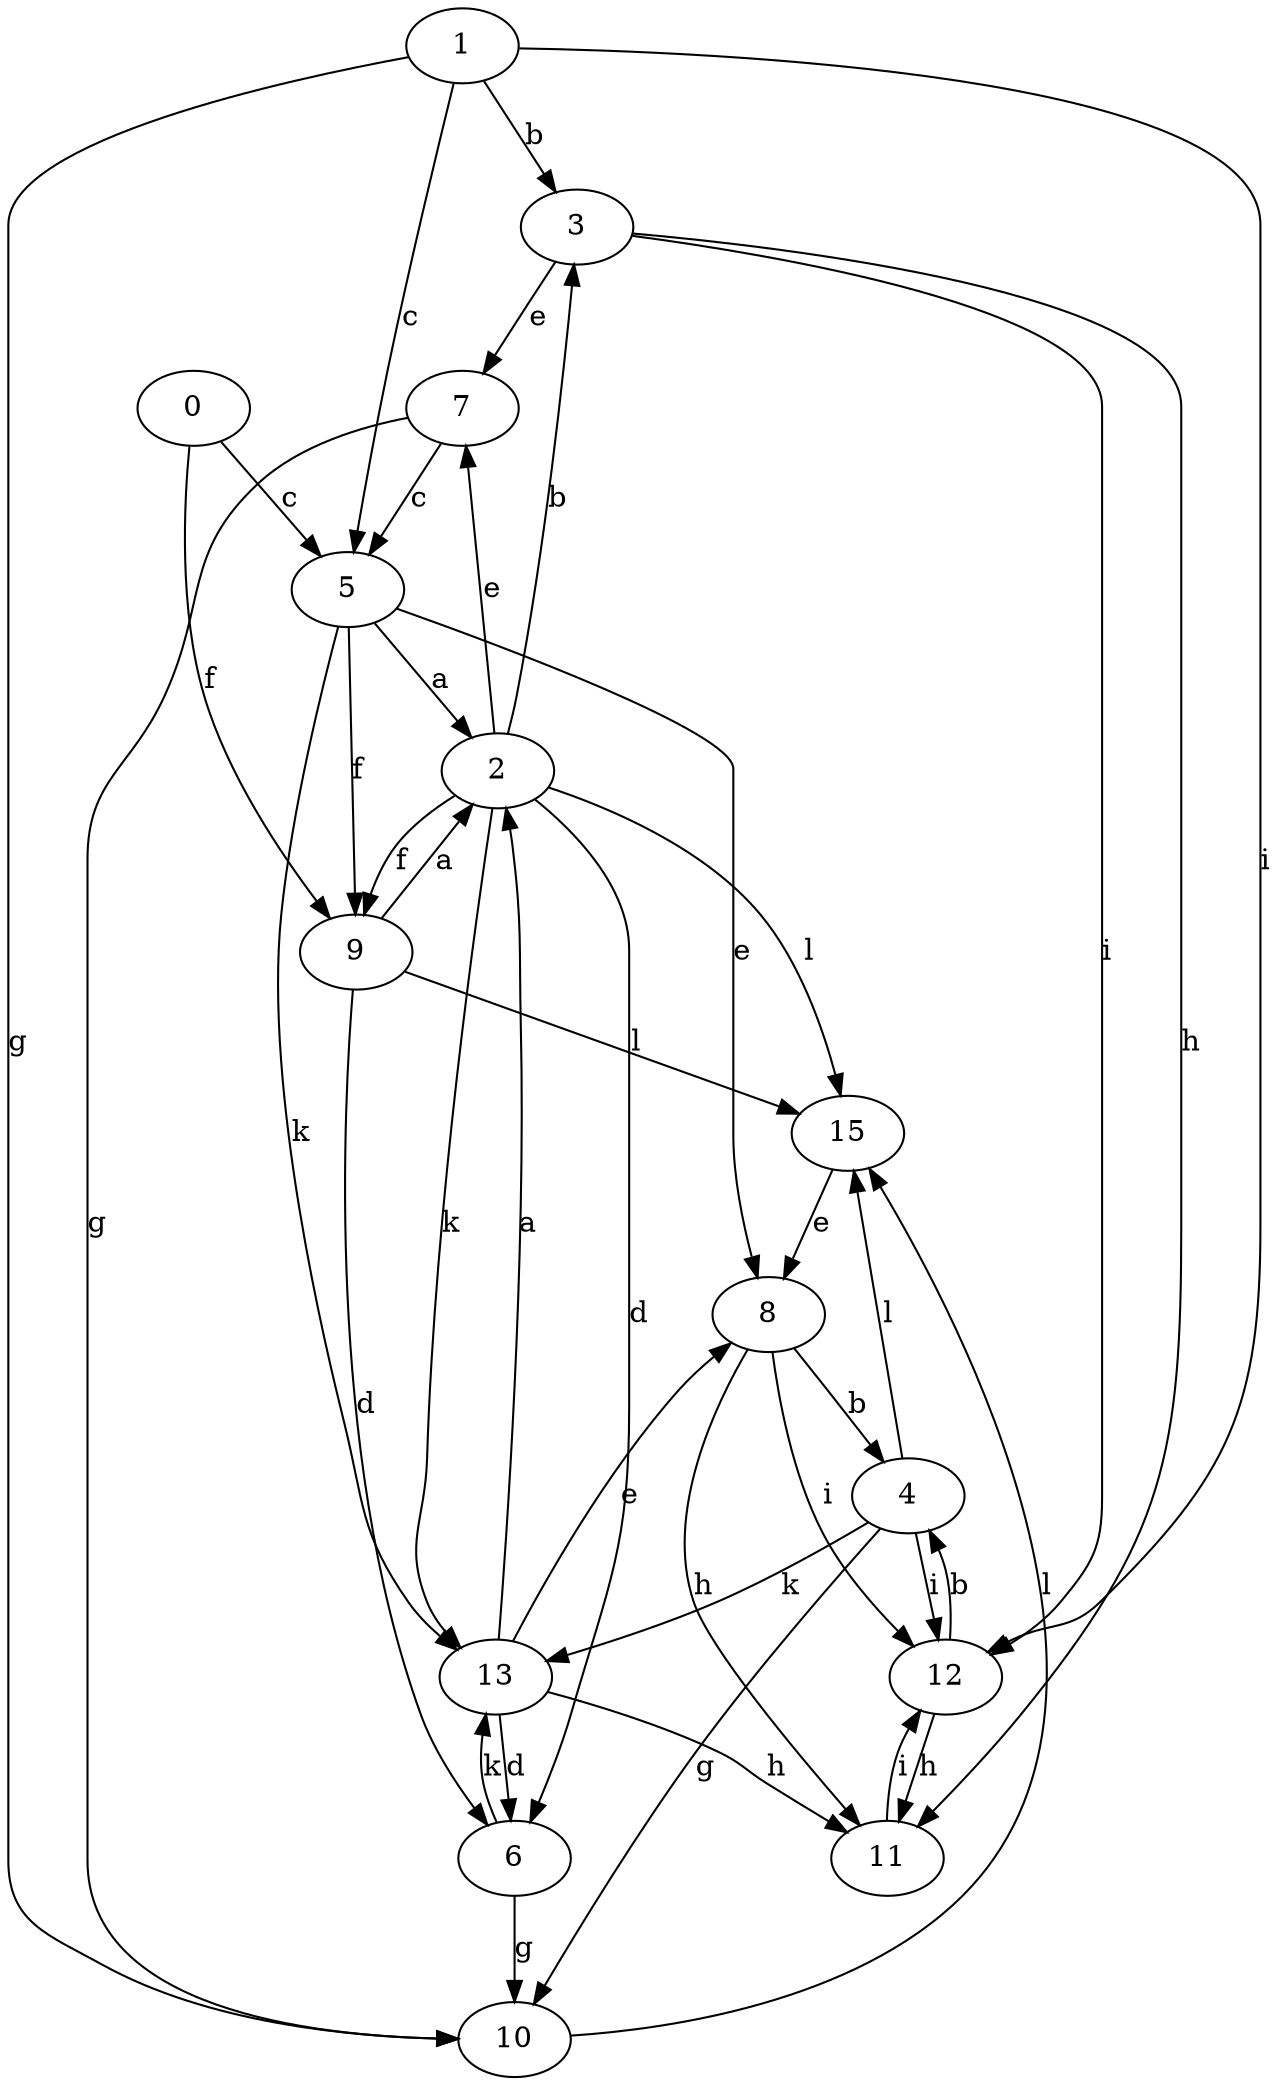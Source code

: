strict digraph  {
1;
2;
0;
3;
4;
5;
6;
7;
8;
9;
10;
11;
12;
13;
15;
1 -> 3  [label=b];
1 -> 5  [label=c];
1 -> 10  [label=g];
1 -> 12  [label=i];
2 -> 3  [label=b];
2 -> 6  [label=d];
2 -> 7  [label=e];
2 -> 9  [label=f];
2 -> 13  [label=k];
2 -> 15  [label=l];
0 -> 5  [label=c];
0 -> 9  [label=f];
3 -> 7  [label=e];
3 -> 11  [label=h];
3 -> 12  [label=i];
4 -> 10  [label=g];
4 -> 12  [label=i];
4 -> 13  [label=k];
4 -> 15  [label=l];
5 -> 2  [label=a];
5 -> 8  [label=e];
5 -> 9  [label=f];
5 -> 13  [label=k];
6 -> 10  [label=g];
6 -> 13  [label=k];
7 -> 5  [label=c];
7 -> 10  [label=g];
8 -> 4  [label=b];
8 -> 11  [label=h];
8 -> 12  [label=i];
9 -> 2  [label=a];
9 -> 6  [label=d];
9 -> 15  [label=l];
10 -> 15  [label=l];
11 -> 12  [label=i];
12 -> 4  [label=b];
12 -> 11  [label=h];
13 -> 2  [label=a];
13 -> 6  [label=d];
13 -> 8  [label=e];
13 -> 11  [label=h];
15 -> 8  [label=e];
}
